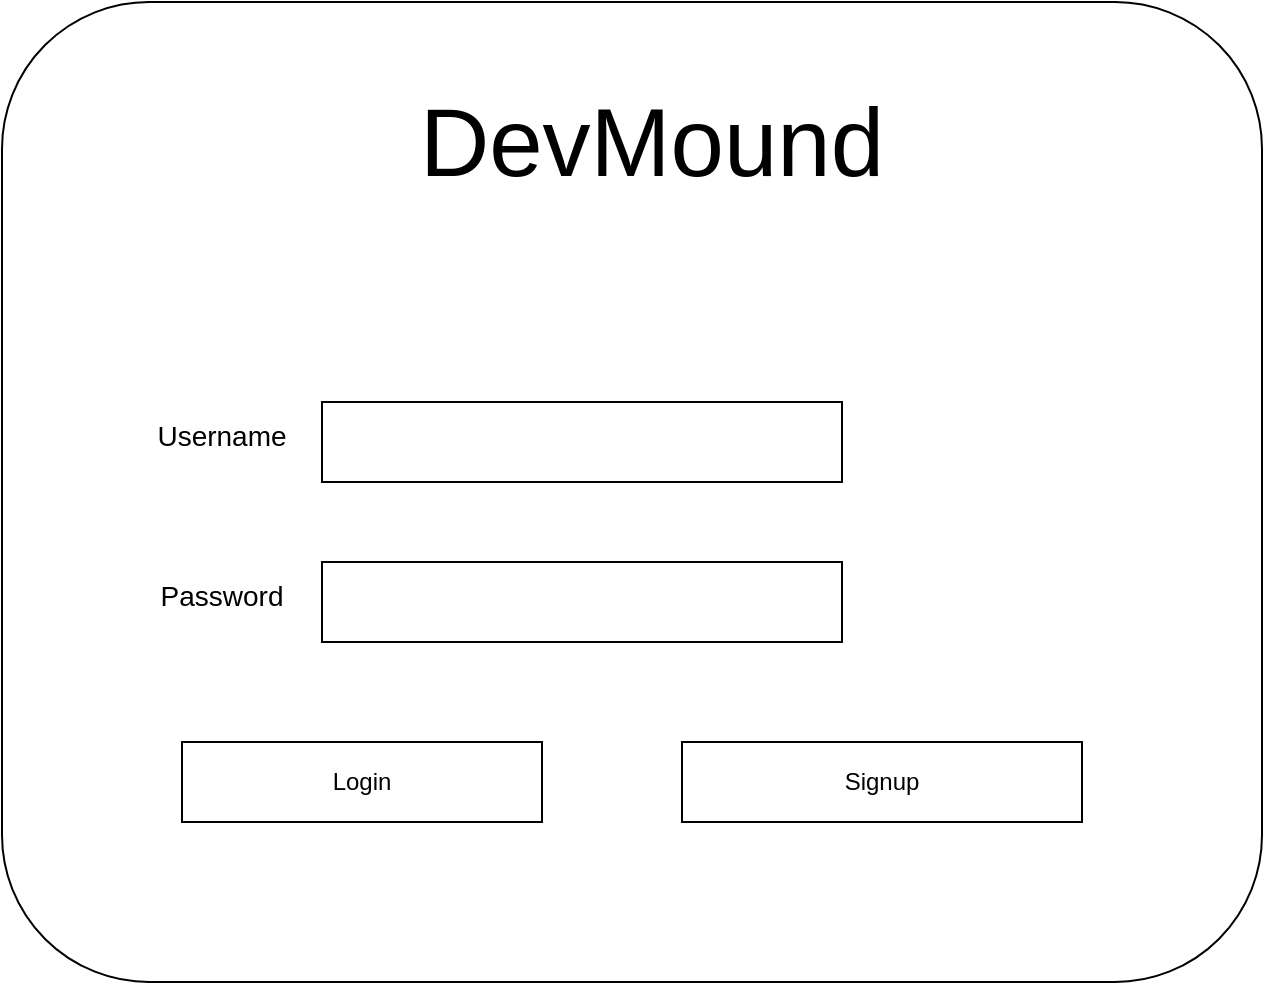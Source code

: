 <mxfile>
    <diagram id="CB0i6dZFRTNIB4k5RBsN" name="Login/Signup">
        <mxGraphModel dx="1415" dy="782" grid="1" gridSize="10" guides="1" tooltips="1" connect="1" arrows="1" fold="1" page="1" pageScale="1" pageWidth="850" pageHeight="1100" math="0" shadow="0">
            <root>
                <mxCell id="RySsmMr1lyixW7ar8X3k-0"/>
                <mxCell id="RySsmMr1lyixW7ar8X3k-1" parent="RySsmMr1lyixW7ar8X3k-0"/>
                <mxCell id="TVbRpbpq00AZvZP_cO34-0" value="" style="rounded=1;whiteSpace=wrap;html=1;" vertex="1" parent="RySsmMr1lyixW7ar8X3k-1">
                    <mxGeometry x="100" y="160" width="630" height="490" as="geometry"/>
                </mxCell>
                <mxCell id="TVbRpbpq00AZvZP_cO34-1" value="Signup" style="rounded=0;whiteSpace=wrap;html=1;" vertex="1" parent="RySsmMr1lyixW7ar8X3k-1">
                    <mxGeometry x="440" y="530" width="200" height="40" as="geometry"/>
                </mxCell>
                <mxCell id="TVbRpbpq00AZvZP_cO34-2" value="Login" style="rounded=0;whiteSpace=wrap;html=1;" vertex="1" parent="RySsmMr1lyixW7ar8X3k-1">
                    <mxGeometry x="190" y="530" width="180" height="40" as="geometry"/>
                </mxCell>
                <mxCell id="SbiWIut93aCnEU8z75cx-0" value="&lt;font style=&quot;font-size: 48px&quot;&gt;DevMound&lt;/font&gt;" style="text;html=1;strokeColor=none;fillColor=none;align=center;verticalAlign=middle;whiteSpace=wrap;rounded=0;" vertex="1" parent="RySsmMr1lyixW7ar8X3k-1">
                    <mxGeometry x="320" y="200" width="210" height="60" as="geometry"/>
                </mxCell>
                <mxCell id="SbiWIut93aCnEU8z75cx-1" value="" style="rounded=0;whiteSpace=wrap;html=1;fontSize=48;" vertex="1" parent="RySsmMr1lyixW7ar8X3k-1">
                    <mxGeometry x="260" y="360" width="260" height="40" as="geometry"/>
                </mxCell>
                <mxCell id="SbiWIut93aCnEU8z75cx-2" value="" style="rounded=0;whiteSpace=wrap;html=1;fontSize=48;" vertex="1" parent="RySsmMr1lyixW7ar8X3k-1">
                    <mxGeometry x="260" y="440" width="260" height="40" as="geometry"/>
                </mxCell>
                <mxCell id="SbiWIut93aCnEU8z75cx-3" value="&lt;font style=&quot;font-size: 14px&quot;&gt;Username&lt;/font&gt;" style="text;html=1;strokeColor=none;fillColor=none;align=center;verticalAlign=middle;whiteSpace=wrap;rounded=0;fontSize=48;" vertex="1" parent="RySsmMr1lyixW7ar8X3k-1">
                    <mxGeometry x="180" y="350" width="60" height="30" as="geometry"/>
                </mxCell>
                <mxCell id="SbiWIut93aCnEU8z75cx-4" value="&lt;font style=&quot;font-size: 14px&quot;&gt;Password&lt;/font&gt;" style="text;html=1;strokeColor=none;fillColor=none;align=center;verticalAlign=middle;whiteSpace=wrap;rounded=0;fontSize=48;" vertex="1" parent="RySsmMr1lyixW7ar8X3k-1">
                    <mxGeometry x="180" y="430" width="60" height="30" as="geometry"/>
                </mxCell>
            </root>
        </mxGraphModel>
    </diagram>
    <diagram id="xV42jeu65M_i1goxtmT1" name="Profile Page">
        <mxGraphModel dx="1415" dy="1882" grid="1" gridSize="10" guides="1" tooltips="1" connect="1" arrows="1" fold="1" page="1" pageScale="1" pageWidth="850" pageHeight="1100" math="0" shadow="0">
            <root>
                <mxCell id="uQCqMN0kzpSgu2wot0YI-0"/>
                <mxCell id="uQCqMN0kzpSgu2wot0YI-1" parent="uQCqMN0kzpSgu2wot0YI-0"/>
                <mxCell id="gsQcsrm2j-hHvRUVvOoj-0" value="" style="rounded=0;whiteSpace=wrap;html=1;" vertex="1" parent="uQCqMN0kzpSgu2wot0YI-1">
                    <mxGeometry y="-1100" width="850" height="60" as="geometry"/>
                </mxCell>
                <mxCell id="aM-hUJm_DAtWEbWbldTM-0" value="Logo" style="ellipse;whiteSpace=wrap;html=1;aspect=fixed;fontSize=14;" vertex="1" parent="uQCqMN0kzpSgu2wot0YI-1">
                    <mxGeometry x="60" y="-1100" width="60" height="60" as="geometry"/>
                </mxCell>
                <mxCell id="aM-hUJm_DAtWEbWbldTM-1" value="Log Out" style="text;html=1;strokeColor=none;fillColor=none;align=center;verticalAlign=middle;whiteSpace=wrap;rounded=0;fontSize=14;" vertex="1" parent="uQCqMN0kzpSgu2wot0YI-1">
                    <mxGeometry x="770" y="-1100" width="80" height="60" as="geometry"/>
                </mxCell>
                <mxCell id="aM-hUJm_DAtWEbWbldTM-2" value="Account" style="text;html=1;strokeColor=none;fillColor=none;align=center;verticalAlign=middle;whiteSpace=wrap;rounded=0;fontSize=14;" vertex="1" parent="uQCqMN0kzpSgu2wot0YI-1">
                    <mxGeometry x="680" y="-1100" width="80" height="60" as="geometry"/>
                </mxCell>
                <mxCell id="aM-hUJm_DAtWEbWbldTM-4" value="Notifications" style="text;html=1;strokeColor=none;fillColor=none;align=center;verticalAlign=middle;whiteSpace=wrap;rounded=0;fontSize=14;" vertex="1" parent="uQCqMN0kzpSgu2wot0YI-1">
                    <mxGeometry x="570" y="-1100" width="80" height="60" as="geometry"/>
                </mxCell>
                <mxCell id="aM-hUJm_DAtWEbWbldTM-6" value="" style="rounded=0;whiteSpace=wrap;html=1;fontSize=14;" vertex="1" parent="uQCqMN0kzpSgu2wot0YI-1">
                    <mxGeometry x="20" y="-940" width="570" height="430" as="geometry"/>
                </mxCell>
                <mxCell id="aM-hUJm_DAtWEbWbldTM-7" value="Search (with dropdown)" style="rounded=1;whiteSpace=wrap;html=1;fontSize=14;" vertex="1" parent="uQCqMN0kzpSgu2wot0YI-1">
                    <mxGeometry x="20" y="-1010" width="570" height="50" as="geometry"/>
                </mxCell>
                <mxCell id="aM-hUJm_DAtWEbWbldTM-8" value="" style="rounded=0;whiteSpace=wrap;html=1;fontSize=14;" vertex="1" parent="uQCqMN0kzpSgu2wot0YI-1">
                    <mxGeometry x="170" y="-920" width="380" height="80" as="geometry"/>
                </mxCell>
                <mxCell id="aM-hUJm_DAtWEbWbldTM-9" value="&lt;h1&gt;Job listing 1&lt;/h1&gt;&lt;p&gt;Lorem ipsum dolor sit amet, consectetur adipisicing elit, sed do eiusmod tempor incididunt ut labore et dolore magna aliqua.&lt;/p&gt;" style="text;html=1;strokeColor=none;fillColor=none;spacing=5;spacingTop=-20;whiteSpace=wrap;overflow=hidden;rounded=0;fontSize=14;" vertex="1" parent="uQCqMN0kzpSgu2wot0YI-1">
                    <mxGeometry x="170" y="-920" width="380" height="80" as="geometry"/>
                </mxCell>
                <mxCell id="aM-hUJm_DAtWEbWbldTM-10" value="" style="ellipse;whiteSpace=wrap;html=1;aspect=fixed;fontSize=14;" vertex="1" parent="uQCqMN0kzpSgu2wot0YI-1">
                    <mxGeometry x="70" y="-920" width="80" height="80" as="geometry"/>
                </mxCell>
                <mxCell id="aM-hUJm_DAtWEbWbldTM-11" value="" style="rounded=0;whiteSpace=wrap;html=1;fontSize=14;" vertex="1" parent="uQCqMN0kzpSgu2wot0YI-1">
                    <mxGeometry x="170" y="-820" width="380" height="80" as="geometry"/>
                </mxCell>
                <mxCell id="aM-hUJm_DAtWEbWbldTM-12" value="&lt;h1&gt;Heading&lt;/h1&gt;&lt;p&gt;Lorem ipsum dolor sit amet, consectetur adipisicing elit, sed do eiusmod tempor incididunt ut labore et dolore magna aliqua.&lt;/p&gt;" style="text;html=1;strokeColor=none;fillColor=none;spacing=5;spacingTop=-20;whiteSpace=wrap;overflow=hidden;rounded=0;fontSize=14;" vertex="1" parent="uQCqMN0kzpSgu2wot0YI-1">
                    <mxGeometry x="170" y="-820" width="380" height="80" as="geometry"/>
                </mxCell>
                <mxCell id="aM-hUJm_DAtWEbWbldTM-13" value="" style="rounded=0;whiteSpace=wrap;html=1;fontSize=14;" vertex="1" parent="uQCqMN0kzpSgu2wot0YI-1">
                    <mxGeometry x="170" y="-720" width="380" height="80" as="geometry"/>
                </mxCell>
                <mxCell id="aM-hUJm_DAtWEbWbldTM-14" value="&lt;h1&gt;Heading&lt;/h1&gt;&lt;p&gt;Lorem ipsum dolor sit amet, consectetur adipisicing elit, sed do eiusmod tempor incididunt ut labore et dolore magna aliqua.&lt;/p&gt;" style="text;html=1;strokeColor=none;fillColor=none;spacing=5;spacingTop=-20;whiteSpace=wrap;overflow=hidden;rounded=0;fontSize=14;" vertex="1" parent="uQCqMN0kzpSgu2wot0YI-1">
                    <mxGeometry x="170" y="-720" width="380" height="80" as="geometry"/>
                </mxCell>
                <mxCell id="aM-hUJm_DAtWEbWbldTM-15" value="" style="rounded=0;whiteSpace=wrap;html=1;fontSize=14;" vertex="1" parent="uQCqMN0kzpSgu2wot0YI-1">
                    <mxGeometry x="170" y="-620" width="380" height="80" as="geometry"/>
                </mxCell>
                <mxCell id="aM-hUJm_DAtWEbWbldTM-16" value="&lt;h1&gt;Heading&lt;/h1&gt;&lt;p&gt;Lorem ipsum dolor sit amet, consectetur adipisicing elit, sed do eiusmod tempor incididunt ut labore et dolore magna aliqua.&lt;/p&gt;" style="text;html=1;strokeColor=none;fillColor=none;spacing=5;spacingTop=-20;whiteSpace=wrap;overflow=hidden;rounded=0;fontSize=14;" vertex="1" parent="uQCqMN0kzpSgu2wot0YI-1">
                    <mxGeometry x="170" y="-620" width="380" height="80" as="geometry"/>
                </mxCell>
                <mxCell id="aM-hUJm_DAtWEbWbldTM-20" value="" style="ellipse;whiteSpace=wrap;html=1;aspect=fixed;fontSize=14;" vertex="1" parent="uQCqMN0kzpSgu2wot0YI-1">
                    <mxGeometry x="70" y="-820" width="80" height="80" as="geometry"/>
                </mxCell>
                <mxCell id="aM-hUJm_DAtWEbWbldTM-21" value="" style="ellipse;whiteSpace=wrap;html=1;aspect=fixed;fontSize=14;" vertex="1" parent="uQCqMN0kzpSgu2wot0YI-1">
                    <mxGeometry x="70" y="-720" width="80" height="80" as="geometry"/>
                </mxCell>
                <mxCell id="aM-hUJm_DAtWEbWbldTM-22" value="" style="ellipse;whiteSpace=wrap;html=1;aspect=fixed;fontSize=14;" vertex="1" parent="uQCqMN0kzpSgu2wot0YI-1">
                    <mxGeometry x="70" y="-620" width="80" height="80" as="geometry"/>
                </mxCell>
                <mxCell id="aM-hUJm_DAtWEbWbldTM-23" value="" style="rounded=1;whiteSpace=wrap;html=1;fontSize=14;" vertex="1" parent="uQCqMN0kzpSgu2wot0YI-1">
                    <mxGeometry x="610" y="-1010" width="220" height="500" as="geometry"/>
                </mxCell>
                <mxCell id="fxglNw05RB69W_b0PMLQ-0" value="" style="ellipse;whiteSpace=wrap;html=1;aspect=fixed;fontSize=14;" vertex="1" parent="uQCqMN0kzpSgu2wot0YI-1">
                    <mxGeometry x="620" y="-980" width="80" height="80" as="geometry"/>
                </mxCell>
                <mxCell id="fxglNw05RB69W_b0PMLQ-1" value="&lt;b&gt;Your Name&lt;/b&gt;" style="text;html=1;strokeColor=none;fillColor=none;align=center;verticalAlign=middle;whiteSpace=wrap;rounded=0;fontSize=14;" vertex="1" parent="uQCqMN0kzpSgu2wot0YI-1">
                    <mxGeometry x="720" y="-980" width="90" height="30" as="geometry"/>
                </mxCell>
                <mxCell id="fxglNw05RB69W_b0PMLQ-4" value="&lt;h1&gt;Qualifications&lt;/h1&gt;&lt;p&gt;Lorem ipsum dolor sit amet, consectetur adipisicing elit, sed do eiusmod tempor incididunt ut labore et dolore magna aliqua.&lt;/p&gt;" style="text;html=1;strokeColor=none;fillColor=none;spacing=5;spacingTop=-20;whiteSpace=wrap;overflow=hidden;rounded=0;fontSize=14;" vertex="1" parent="uQCqMN0kzpSgu2wot0YI-1">
                    <mxGeometry x="620" y="-870" width="190" height="160" as="geometry"/>
                </mxCell>
                <mxCell id="fxglNw05RB69W_b0PMLQ-5" value="Contact info 1" style="text;html=1;strokeColor=none;fillColor=none;align=center;verticalAlign=middle;whiteSpace=wrap;rounded=0;fontSize=14;" vertex="1" parent="uQCqMN0kzpSgu2wot0YI-1">
                    <mxGeometry x="720" y="-950" width="90" height="30" as="geometry"/>
                </mxCell>
                <mxCell id="fxglNw05RB69W_b0PMLQ-6" value="Contact info 2" style="text;html=1;strokeColor=none;fillColor=none;align=center;verticalAlign=middle;whiteSpace=wrap;rounded=0;fontSize=14;" vertex="1" parent="uQCqMN0kzpSgu2wot0YI-1">
                    <mxGeometry x="720" y="-925" width="90" height="30" as="geometry"/>
                </mxCell>
                <mxCell id="fxglNw05RB69W_b0PMLQ-7" value="Contact info 3" style="text;html=1;strokeColor=none;fillColor=none;align=center;verticalAlign=middle;whiteSpace=wrap;rounded=0;fontSize=14;" vertex="1" parent="uQCqMN0kzpSgu2wot0YI-1">
                    <mxGeometry x="720" y="-895" width="90" height="30" as="geometry"/>
                </mxCell>
                <mxCell id="fxglNw05RB69W_b0PMLQ-8" value="&lt;font style=&quot;font-size: 48px&quot;&gt;PROFILE PAGE&lt;/font&gt;" style="rounded=0;whiteSpace=wrap;html=1;fontSize=14;fillColor=#FF66FF;" vertex="1" parent="uQCqMN0kzpSgu2wot0YI-1">
                    <mxGeometry x="60" y="-450" width="730" height="110" as="geometry"/>
                </mxCell>
            </root>
        </mxGraphModel>
    </diagram>
    <diagram name="New Listing Page" id="VGdKssZWS55xTLZ4r6Es">
        <mxGraphModel dx="1415" dy="1882" grid="1" gridSize="10" guides="1" tooltips="1" connect="1" arrows="1" fold="1" page="1" pageScale="1" pageWidth="850" pageHeight="1100" math="0" shadow="0">
            <root>
                <mxCell id="hiFWogph7uN2Kooe2_56-0"/>
                <mxCell id="hiFWogph7uN2Kooe2_56-1" parent="hiFWogph7uN2Kooe2_56-0"/>
                <mxCell id="hiFWogph7uN2Kooe2_56-2" value="" style="rounded=0;whiteSpace=wrap;html=1;" vertex="1" parent="hiFWogph7uN2Kooe2_56-1">
                    <mxGeometry y="-1100" width="850" height="60" as="geometry"/>
                </mxCell>
                <mxCell id="hiFWogph7uN2Kooe2_56-3" value="Logo" style="ellipse;whiteSpace=wrap;html=1;aspect=fixed;fontSize=14;" vertex="1" parent="hiFWogph7uN2Kooe2_56-1">
                    <mxGeometry x="60" y="-1100" width="60" height="60" as="geometry"/>
                </mxCell>
                <mxCell id="hiFWogph7uN2Kooe2_56-4" value="Log Out" style="text;html=1;strokeColor=none;fillColor=none;align=center;verticalAlign=middle;whiteSpace=wrap;rounded=0;fontSize=14;" vertex="1" parent="hiFWogph7uN2Kooe2_56-1">
                    <mxGeometry x="770" y="-1100" width="80" height="60" as="geometry"/>
                </mxCell>
                <mxCell id="hiFWogph7uN2Kooe2_56-5" value="Account" style="text;html=1;strokeColor=none;fillColor=none;align=center;verticalAlign=middle;whiteSpace=wrap;rounded=0;fontSize=14;" vertex="1" parent="hiFWogph7uN2Kooe2_56-1">
                    <mxGeometry x="680" y="-1100" width="80" height="60" as="geometry"/>
                </mxCell>
                <mxCell id="hiFWogph7uN2Kooe2_56-6" value="Notifications" style="text;html=1;strokeColor=none;fillColor=none;align=center;verticalAlign=middle;whiteSpace=wrap;rounded=0;fontSize=14;" vertex="1" parent="hiFWogph7uN2Kooe2_56-1">
                    <mxGeometry x="570" y="-1100" width="80" height="60" as="geometry"/>
                </mxCell>
                <mxCell id="hiFWogph7uN2Kooe2_56-28" value="&lt;font style=&quot;font-size: 48px&quot;&gt;New Listing Page&lt;/font&gt;" style="rounded=0;whiteSpace=wrap;html=1;fontSize=14;fillColor=#FF66FF;" vertex="1" parent="hiFWogph7uN2Kooe2_56-1">
                    <mxGeometry x="60" y="-450" width="730" height="110" as="geometry"/>
                </mxCell>
            </root>
        </mxGraphModel>
    </diagram>
</mxfile>